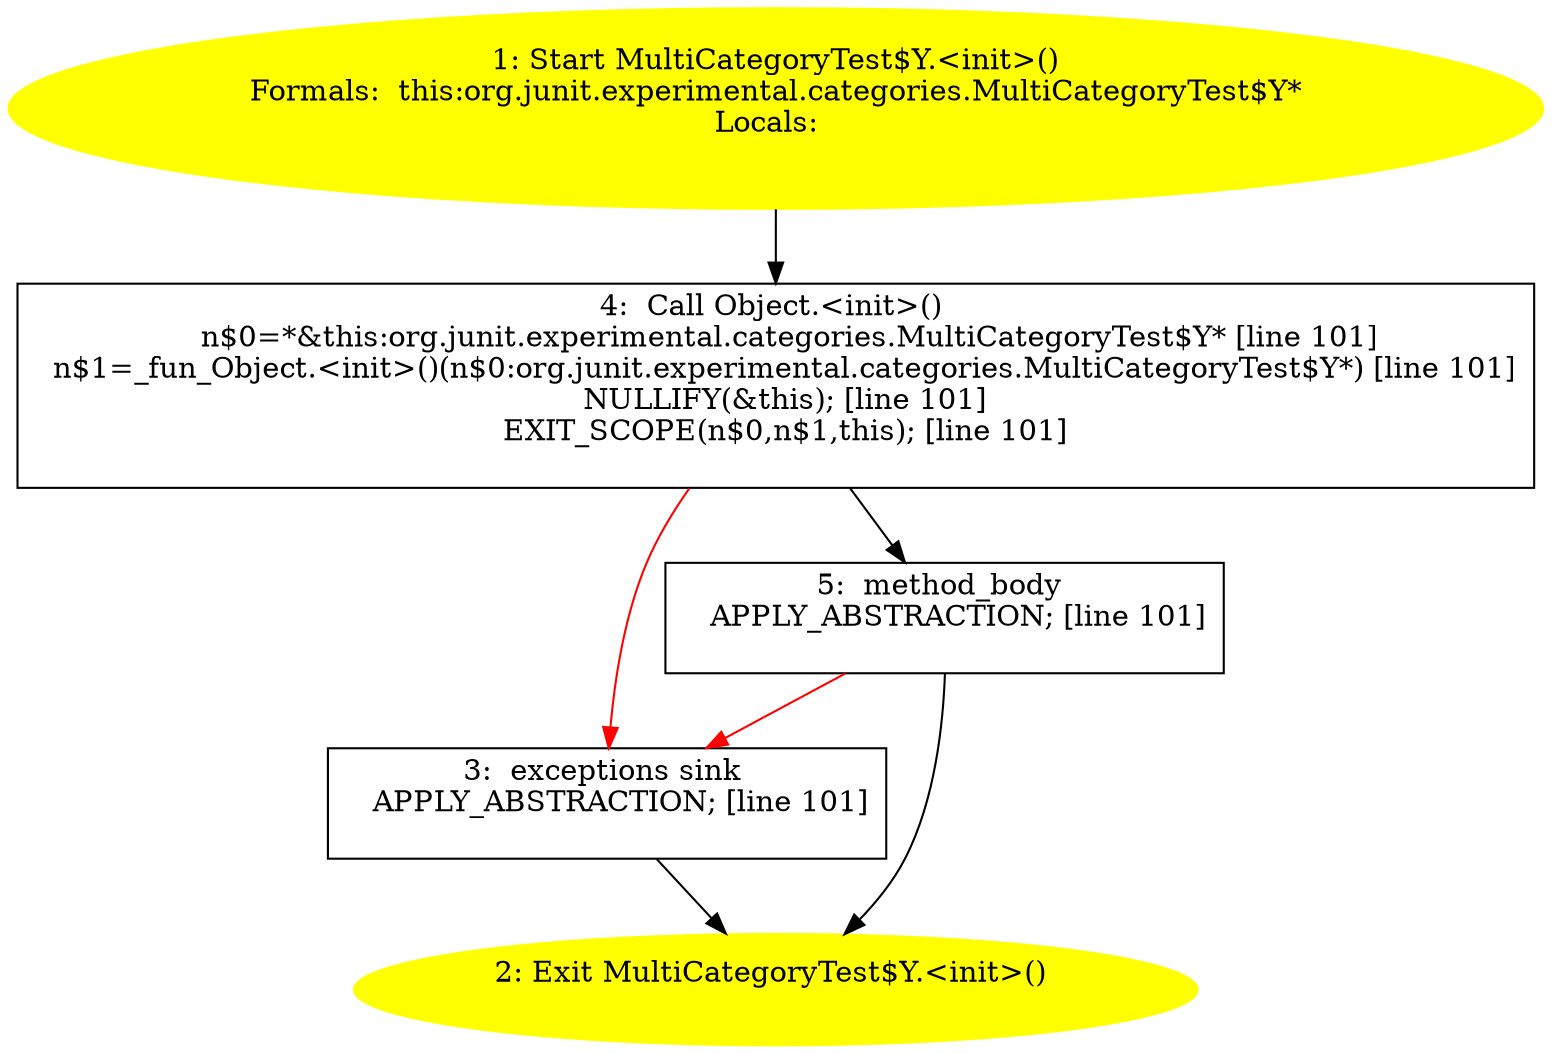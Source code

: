 /* @generated */
digraph cfg {
"org.junit.experimental.categories.MultiCategoryTest$Y.<init>().a83d85d6f90de8d6ff84ef067940783d_1" [label="1: Start MultiCategoryTest$Y.<init>()\nFormals:  this:org.junit.experimental.categories.MultiCategoryTest$Y*\nLocals:  \n  " color=yellow style=filled]
	

	 "org.junit.experimental.categories.MultiCategoryTest$Y.<init>().a83d85d6f90de8d6ff84ef067940783d_1" -> "org.junit.experimental.categories.MultiCategoryTest$Y.<init>().a83d85d6f90de8d6ff84ef067940783d_4" ;
"org.junit.experimental.categories.MultiCategoryTest$Y.<init>().a83d85d6f90de8d6ff84ef067940783d_2" [label="2: Exit MultiCategoryTest$Y.<init>() \n  " color=yellow style=filled]
	

"org.junit.experimental.categories.MultiCategoryTest$Y.<init>().a83d85d6f90de8d6ff84ef067940783d_3" [label="3:  exceptions sink \n   APPLY_ABSTRACTION; [line 101]\n " shape="box"]
	

	 "org.junit.experimental.categories.MultiCategoryTest$Y.<init>().a83d85d6f90de8d6ff84ef067940783d_3" -> "org.junit.experimental.categories.MultiCategoryTest$Y.<init>().a83d85d6f90de8d6ff84ef067940783d_2" ;
"org.junit.experimental.categories.MultiCategoryTest$Y.<init>().a83d85d6f90de8d6ff84ef067940783d_4" [label="4:  Call Object.<init>() \n   n$0=*&this:org.junit.experimental.categories.MultiCategoryTest$Y* [line 101]\n  n$1=_fun_Object.<init>()(n$0:org.junit.experimental.categories.MultiCategoryTest$Y*) [line 101]\n  NULLIFY(&this); [line 101]\n  EXIT_SCOPE(n$0,n$1,this); [line 101]\n " shape="box"]
	

	 "org.junit.experimental.categories.MultiCategoryTest$Y.<init>().a83d85d6f90de8d6ff84ef067940783d_4" -> "org.junit.experimental.categories.MultiCategoryTest$Y.<init>().a83d85d6f90de8d6ff84ef067940783d_5" ;
	 "org.junit.experimental.categories.MultiCategoryTest$Y.<init>().a83d85d6f90de8d6ff84ef067940783d_4" -> "org.junit.experimental.categories.MultiCategoryTest$Y.<init>().a83d85d6f90de8d6ff84ef067940783d_3" [color="red" ];
"org.junit.experimental.categories.MultiCategoryTest$Y.<init>().a83d85d6f90de8d6ff84ef067940783d_5" [label="5:  method_body \n   APPLY_ABSTRACTION; [line 101]\n " shape="box"]
	

	 "org.junit.experimental.categories.MultiCategoryTest$Y.<init>().a83d85d6f90de8d6ff84ef067940783d_5" -> "org.junit.experimental.categories.MultiCategoryTest$Y.<init>().a83d85d6f90de8d6ff84ef067940783d_2" ;
	 "org.junit.experimental.categories.MultiCategoryTest$Y.<init>().a83d85d6f90de8d6ff84ef067940783d_5" -> "org.junit.experimental.categories.MultiCategoryTest$Y.<init>().a83d85d6f90de8d6ff84ef067940783d_3" [color="red" ];
}
